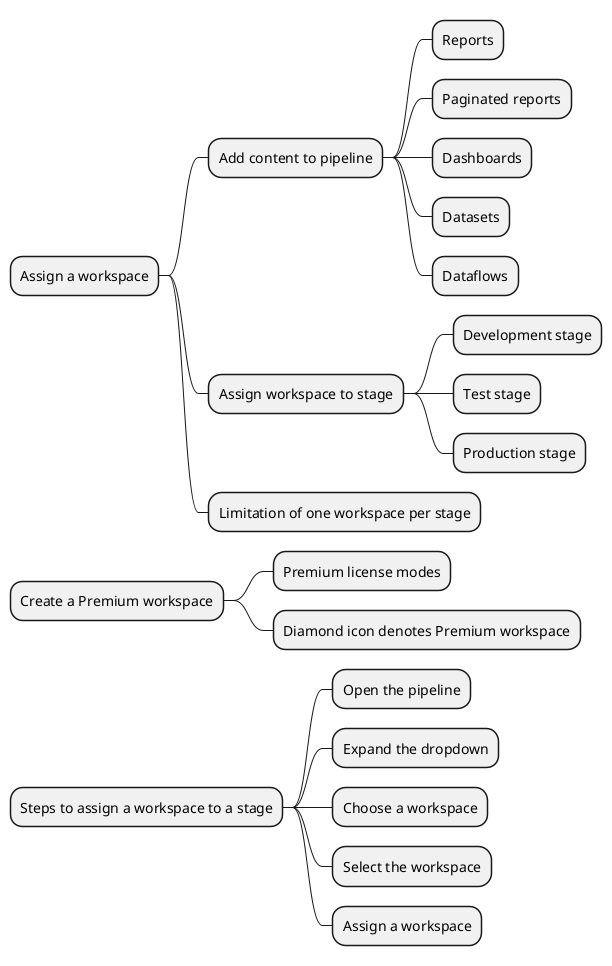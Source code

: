 @startmindmap
* Assign a workspace
** Add content to pipeline
*** Reports
*** Paginated reports
*** Dashboards
*** Datasets
*** Dataflows
** Assign workspace to stage
*** Development stage
*** Test stage
*** Production stage
** Limitation of one workspace per stage
* Create a Premium workspace
** Premium license modes
** Diamond icon denotes Premium workspace
* Steps to assign a workspace to a stage
** Open the pipeline
** Expand the dropdown
** Choose a workspace
** Select the workspace
** Assign a workspace
@endmindmap